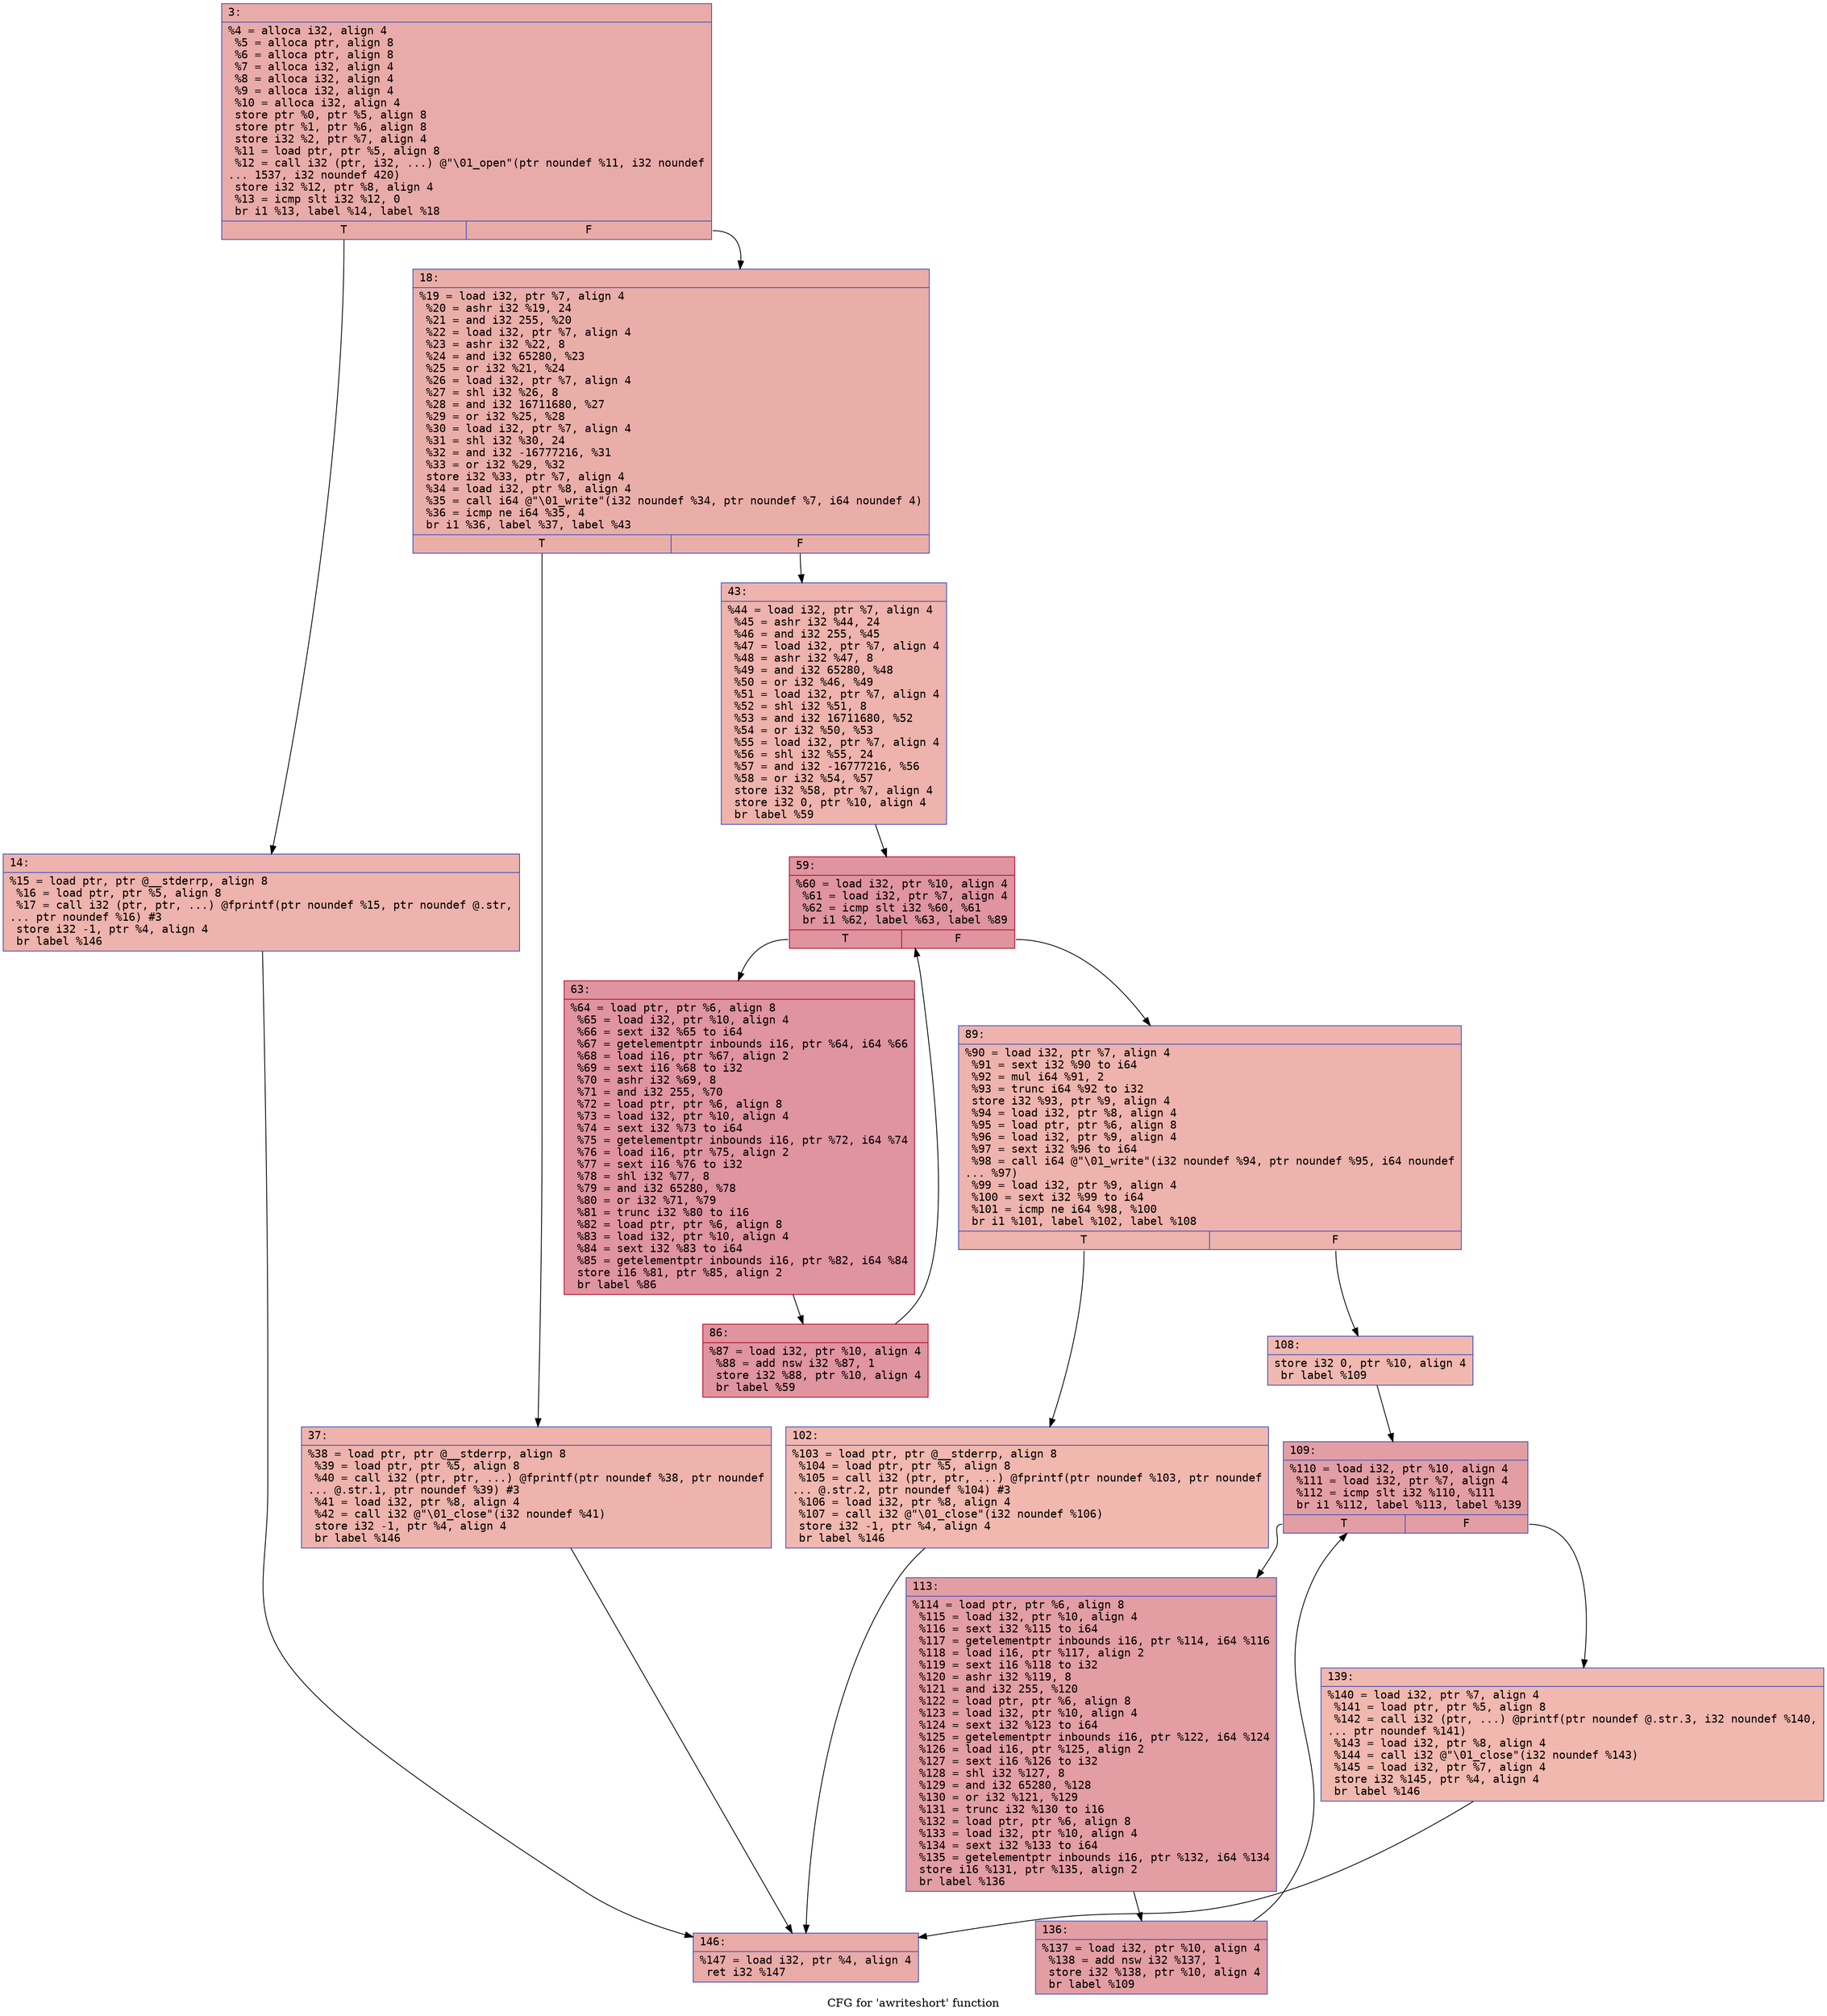 digraph "CFG for 'awriteshort' function" {
	label="CFG for 'awriteshort' function";

	Node0x60000384df40 [shape=record,color="#3d50c3ff", style=filled, fillcolor="#cc403a70" fontname="Courier",label="{3:\l|  %4 = alloca i32, align 4\l  %5 = alloca ptr, align 8\l  %6 = alloca ptr, align 8\l  %7 = alloca i32, align 4\l  %8 = alloca i32, align 4\l  %9 = alloca i32, align 4\l  %10 = alloca i32, align 4\l  store ptr %0, ptr %5, align 8\l  store ptr %1, ptr %6, align 8\l  store i32 %2, ptr %7, align 4\l  %11 = load ptr, ptr %5, align 8\l  %12 = call i32 (ptr, i32, ...) @\"\\01_open\"(ptr noundef %11, i32 noundef\l... 1537, i32 noundef 420)\l  store i32 %12, ptr %8, align 4\l  %13 = icmp slt i32 %12, 0\l  br i1 %13, label %14, label %18\l|{<s0>T|<s1>F}}"];
	Node0x60000384df40:s0 -> Node0x60000384df90[tooltip="3 -> 14\nProbability 37.50%" ];
	Node0x60000384df40:s1 -> Node0x60000384dfe0[tooltip="3 -> 18\nProbability 62.50%" ];
	Node0x60000384df90 [shape=record,color="#3d50c3ff", style=filled, fillcolor="#d6524470" fontname="Courier",label="{14:\l|  %15 = load ptr, ptr @__stderrp, align 8\l  %16 = load ptr, ptr %5, align 8\l  %17 = call i32 (ptr, ptr, ...) @fprintf(ptr noundef %15, ptr noundef @.str,\l... ptr noundef %16) #3\l  store i32 -1, ptr %4, align 4\l  br label %146\l}"];
	Node0x60000384df90 -> Node0x60000384e3f0[tooltip="14 -> 146\nProbability 100.00%" ];
	Node0x60000384dfe0 [shape=record,color="#3d50c3ff", style=filled, fillcolor="#d0473d70" fontname="Courier",label="{18:\l|  %19 = load i32, ptr %7, align 4\l  %20 = ashr i32 %19, 24\l  %21 = and i32 255, %20\l  %22 = load i32, ptr %7, align 4\l  %23 = ashr i32 %22, 8\l  %24 = and i32 65280, %23\l  %25 = or i32 %21, %24\l  %26 = load i32, ptr %7, align 4\l  %27 = shl i32 %26, 8\l  %28 = and i32 16711680, %27\l  %29 = or i32 %25, %28\l  %30 = load i32, ptr %7, align 4\l  %31 = shl i32 %30, 24\l  %32 = and i32 -16777216, %31\l  %33 = or i32 %29, %32\l  store i32 %33, ptr %7, align 4\l  %34 = load i32, ptr %8, align 4\l  %35 = call i64 @\"\\01_write\"(i32 noundef %34, ptr noundef %7, i64 noundef 4)\l  %36 = icmp ne i64 %35, 4\l  br i1 %36, label %37, label %43\l|{<s0>T|<s1>F}}"];
	Node0x60000384dfe0:s0 -> Node0x60000384e030[tooltip="18 -> 37\nProbability 50.00%" ];
	Node0x60000384dfe0:s1 -> Node0x60000384e080[tooltip="18 -> 43\nProbability 50.00%" ];
	Node0x60000384e030 [shape=record,color="#3d50c3ff", style=filled, fillcolor="#d6524470" fontname="Courier",label="{37:\l|  %38 = load ptr, ptr @__stderrp, align 8\l  %39 = load ptr, ptr %5, align 8\l  %40 = call i32 (ptr, ptr, ...) @fprintf(ptr noundef %38, ptr noundef\l... @.str.1, ptr noundef %39) #3\l  %41 = load i32, ptr %8, align 4\l  %42 = call i32 @\"\\01_close\"(i32 noundef %41)\l  store i32 -1, ptr %4, align 4\l  br label %146\l}"];
	Node0x60000384e030 -> Node0x60000384e3f0[tooltip="37 -> 146\nProbability 100.00%" ];
	Node0x60000384e080 [shape=record,color="#3d50c3ff", style=filled, fillcolor="#d6524470" fontname="Courier",label="{43:\l|  %44 = load i32, ptr %7, align 4\l  %45 = ashr i32 %44, 24\l  %46 = and i32 255, %45\l  %47 = load i32, ptr %7, align 4\l  %48 = ashr i32 %47, 8\l  %49 = and i32 65280, %48\l  %50 = or i32 %46, %49\l  %51 = load i32, ptr %7, align 4\l  %52 = shl i32 %51, 8\l  %53 = and i32 16711680, %52\l  %54 = or i32 %50, %53\l  %55 = load i32, ptr %7, align 4\l  %56 = shl i32 %55, 24\l  %57 = and i32 -16777216, %56\l  %58 = or i32 %54, %57\l  store i32 %58, ptr %7, align 4\l  store i32 0, ptr %10, align 4\l  br label %59\l}"];
	Node0x60000384e080 -> Node0x60000384e0d0[tooltip="43 -> 59\nProbability 100.00%" ];
	Node0x60000384e0d0 [shape=record,color="#b70d28ff", style=filled, fillcolor="#b70d2870" fontname="Courier",label="{59:\l|  %60 = load i32, ptr %10, align 4\l  %61 = load i32, ptr %7, align 4\l  %62 = icmp slt i32 %60, %61\l  br i1 %62, label %63, label %89\l|{<s0>T|<s1>F}}"];
	Node0x60000384e0d0:s0 -> Node0x60000384e120[tooltip="59 -> 63\nProbability 96.88%" ];
	Node0x60000384e0d0:s1 -> Node0x60000384e1c0[tooltip="59 -> 89\nProbability 3.12%" ];
	Node0x60000384e120 [shape=record,color="#b70d28ff", style=filled, fillcolor="#b70d2870" fontname="Courier",label="{63:\l|  %64 = load ptr, ptr %6, align 8\l  %65 = load i32, ptr %10, align 4\l  %66 = sext i32 %65 to i64\l  %67 = getelementptr inbounds i16, ptr %64, i64 %66\l  %68 = load i16, ptr %67, align 2\l  %69 = sext i16 %68 to i32\l  %70 = ashr i32 %69, 8\l  %71 = and i32 255, %70\l  %72 = load ptr, ptr %6, align 8\l  %73 = load i32, ptr %10, align 4\l  %74 = sext i32 %73 to i64\l  %75 = getelementptr inbounds i16, ptr %72, i64 %74\l  %76 = load i16, ptr %75, align 2\l  %77 = sext i16 %76 to i32\l  %78 = shl i32 %77, 8\l  %79 = and i32 65280, %78\l  %80 = or i32 %71, %79\l  %81 = trunc i32 %80 to i16\l  %82 = load ptr, ptr %6, align 8\l  %83 = load i32, ptr %10, align 4\l  %84 = sext i32 %83 to i64\l  %85 = getelementptr inbounds i16, ptr %82, i64 %84\l  store i16 %81, ptr %85, align 2\l  br label %86\l}"];
	Node0x60000384e120 -> Node0x60000384e170[tooltip="63 -> 86\nProbability 100.00%" ];
	Node0x60000384e170 [shape=record,color="#b70d28ff", style=filled, fillcolor="#b70d2870" fontname="Courier",label="{86:\l|  %87 = load i32, ptr %10, align 4\l  %88 = add nsw i32 %87, 1\l  store i32 %88, ptr %10, align 4\l  br label %59\l}"];
	Node0x60000384e170 -> Node0x60000384e0d0[tooltip="86 -> 59\nProbability 100.00%" ];
	Node0x60000384e1c0 [shape=record,color="#3d50c3ff", style=filled, fillcolor="#d6524470" fontname="Courier",label="{89:\l|  %90 = load i32, ptr %7, align 4\l  %91 = sext i32 %90 to i64\l  %92 = mul i64 %91, 2\l  %93 = trunc i64 %92 to i32\l  store i32 %93, ptr %9, align 4\l  %94 = load i32, ptr %8, align 4\l  %95 = load ptr, ptr %6, align 8\l  %96 = load i32, ptr %9, align 4\l  %97 = sext i32 %96 to i64\l  %98 = call i64 @\"\\01_write\"(i32 noundef %94, ptr noundef %95, i64 noundef\l... %97)\l  %99 = load i32, ptr %9, align 4\l  %100 = sext i32 %99 to i64\l  %101 = icmp ne i64 %98, %100\l  br i1 %101, label %102, label %108\l|{<s0>T|<s1>F}}"];
	Node0x60000384e1c0:s0 -> Node0x60000384e210[tooltip="89 -> 102\nProbability 50.00%" ];
	Node0x60000384e1c0:s1 -> Node0x60000384e260[tooltip="89 -> 108\nProbability 50.00%" ];
	Node0x60000384e210 [shape=record,color="#3d50c3ff", style=filled, fillcolor="#dc5d4a70" fontname="Courier",label="{102:\l|  %103 = load ptr, ptr @__stderrp, align 8\l  %104 = load ptr, ptr %5, align 8\l  %105 = call i32 (ptr, ptr, ...) @fprintf(ptr noundef %103, ptr noundef\l... @.str.2, ptr noundef %104) #3\l  %106 = load i32, ptr %8, align 4\l  %107 = call i32 @\"\\01_close\"(i32 noundef %106)\l  store i32 -1, ptr %4, align 4\l  br label %146\l}"];
	Node0x60000384e210 -> Node0x60000384e3f0[tooltip="102 -> 146\nProbability 100.00%" ];
	Node0x60000384e260 [shape=record,color="#3d50c3ff", style=filled, fillcolor="#dc5d4a70" fontname="Courier",label="{108:\l|  store i32 0, ptr %10, align 4\l  br label %109\l}"];
	Node0x60000384e260 -> Node0x60000384e2b0[tooltip="108 -> 109\nProbability 100.00%" ];
	Node0x60000384e2b0 [shape=record,color="#3d50c3ff", style=filled, fillcolor="#be242e70" fontname="Courier",label="{109:\l|  %110 = load i32, ptr %10, align 4\l  %111 = load i32, ptr %7, align 4\l  %112 = icmp slt i32 %110, %111\l  br i1 %112, label %113, label %139\l|{<s0>T|<s1>F}}"];
	Node0x60000384e2b0:s0 -> Node0x60000384e300[tooltip="109 -> 113\nProbability 96.88%" ];
	Node0x60000384e2b0:s1 -> Node0x60000384e3a0[tooltip="109 -> 139\nProbability 3.12%" ];
	Node0x60000384e300 [shape=record,color="#3d50c3ff", style=filled, fillcolor="#be242e70" fontname="Courier",label="{113:\l|  %114 = load ptr, ptr %6, align 8\l  %115 = load i32, ptr %10, align 4\l  %116 = sext i32 %115 to i64\l  %117 = getelementptr inbounds i16, ptr %114, i64 %116\l  %118 = load i16, ptr %117, align 2\l  %119 = sext i16 %118 to i32\l  %120 = ashr i32 %119, 8\l  %121 = and i32 255, %120\l  %122 = load ptr, ptr %6, align 8\l  %123 = load i32, ptr %10, align 4\l  %124 = sext i32 %123 to i64\l  %125 = getelementptr inbounds i16, ptr %122, i64 %124\l  %126 = load i16, ptr %125, align 2\l  %127 = sext i16 %126 to i32\l  %128 = shl i32 %127, 8\l  %129 = and i32 65280, %128\l  %130 = or i32 %121, %129\l  %131 = trunc i32 %130 to i16\l  %132 = load ptr, ptr %6, align 8\l  %133 = load i32, ptr %10, align 4\l  %134 = sext i32 %133 to i64\l  %135 = getelementptr inbounds i16, ptr %132, i64 %134\l  store i16 %131, ptr %135, align 2\l  br label %136\l}"];
	Node0x60000384e300 -> Node0x60000384e350[tooltip="113 -> 136\nProbability 100.00%" ];
	Node0x60000384e350 [shape=record,color="#3d50c3ff", style=filled, fillcolor="#be242e70" fontname="Courier",label="{136:\l|  %137 = load i32, ptr %10, align 4\l  %138 = add nsw i32 %137, 1\l  store i32 %138, ptr %10, align 4\l  br label %109\l}"];
	Node0x60000384e350 -> Node0x60000384e2b0[tooltip="136 -> 109\nProbability 100.00%" ];
	Node0x60000384e3a0 [shape=record,color="#3d50c3ff", style=filled, fillcolor="#dc5d4a70" fontname="Courier",label="{139:\l|  %140 = load i32, ptr %7, align 4\l  %141 = load ptr, ptr %5, align 8\l  %142 = call i32 (ptr, ...) @printf(ptr noundef @.str.3, i32 noundef %140,\l... ptr noundef %141)\l  %143 = load i32, ptr %8, align 4\l  %144 = call i32 @\"\\01_close\"(i32 noundef %143)\l  %145 = load i32, ptr %7, align 4\l  store i32 %145, ptr %4, align 4\l  br label %146\l}"];
	Node0x60000384e3a0 -> Node0x60000384e3f0[tooltip="139 -> 146\nProbability 100.00%" ];
	Node0x60000384e3f0 [shape=record,color="#3d50c3ff", style=filled, fillcolor="#cc403a70" fontname="Courier",label="{146:\l|  %147 = load i32, ptr %4, align 4\l  ret i32 %147\l}"];
}
